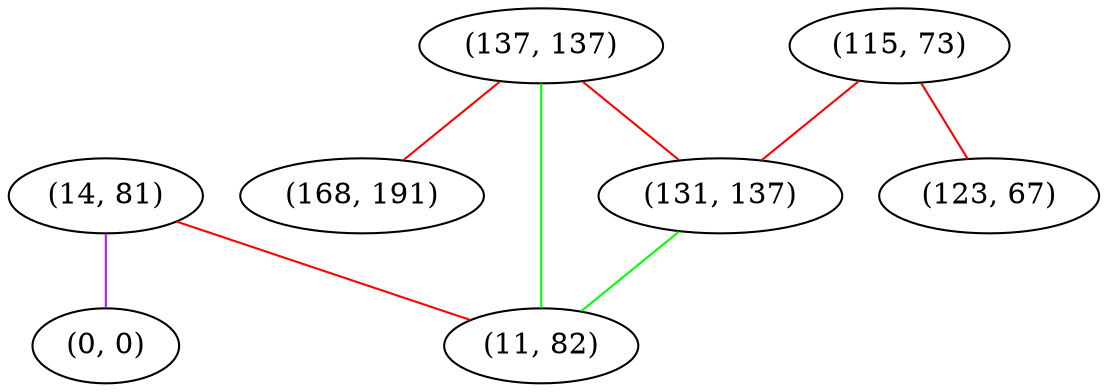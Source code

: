 graph "" {
"(14, 81)";
"(115, 73)";
"(137, 137)";
"(168, 191)";
"(131, 137)";
"(0, 0)";
"(11, 82)";
"(123, 67)";
"(14, 81)" -- "(11, 82)"  [color=red, key=0, weight=1];
"(14, 81)" -- "(0, 0)"  [color=purple, key=0, weight=4];
"(115, 73)" -- "(131, 137)"  [color=red, key=0, weight=1];
"(115, 73)" -- "(123, 67)"  [color=red, key=0, weight=1];
"(137, 137)" -- "(11, 82)"  [color=green, key=0, weight=2];
"(137, 137)" -- "(131, 137)"  [color=red, key=0, weight=1];
"(137, 137)" -- "(168, 191)"  [color=red, key=0, weight=1];
"(131, 137)" -- "(11, 82)"  [color=green, key=0, weight=2];
}
